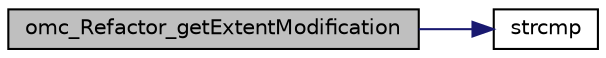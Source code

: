 digraph "omc_Refactor_getExtentModification"
{
  edge [fontname="Helvetica",fontsize="10",labelfontname="Helvetica",labelfontsize="10"];
  node [fontname="Helvetica",fontsize="10",shape=record];
  rankdir="LR";
  Node819 [label="omc_Refactor_getExtentModification",height=0.2,width=0.4,color="black", fillcolor="grey75", style="filled", fontcolor="black"];
  Node819 -> Node820 [color="midnightblue",fontsize="10",style="solid",fontname="Helvetica"];
  Node820 [label="strcmp",height=0.2,width=0.4,color="black", fillcolor="white", style="filled",URL="$db/d13/_c_vode_get_8m.html#ab022bbe018438998408fda94a327a547"];
}
